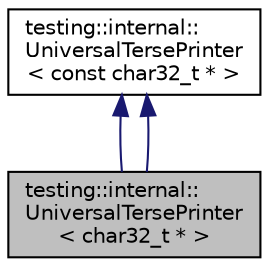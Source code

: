 digraph "testing::internal::UniversalTersePrinter&lt; char32_t * &gt;"
{
 // LATEX_PDF_SIZE
  edge [fontname="Helvetica",fontsize="10",labelfontname="Helvetica",labelfontsize="10"];
  node [fontname="Helvetica",fontsize="10",shape=record];
  Node1 [label="testing::internal::\lUniversalTersePrinter\l\< char32_t * \>",height=0.2,width=0.4,color="black", fillcolor="grey75", style="filled", fontcolor="black",tooltip=" "];
  Node2 -> Node1 [dir="back",color="midnightblue",fontsize="10",style="solid",fontname="Helvetica"];
  Node2 [label="testing::internal::\lUniversalTersePrinter\l\< const char32_t * \>",height=0.2,width=0.4,color="black", fillcolor="white", style="filled",URL="$classtesting_1_1internal_1_1UniversalTersePrinter_3_01const_01char32__t_01_5_01_4.html",tooltip=" "];
  Node2 -> Node1 [dir="back",color="midnightblue",fontsize="10",style="solid",fontname="Helvetica"];
}

